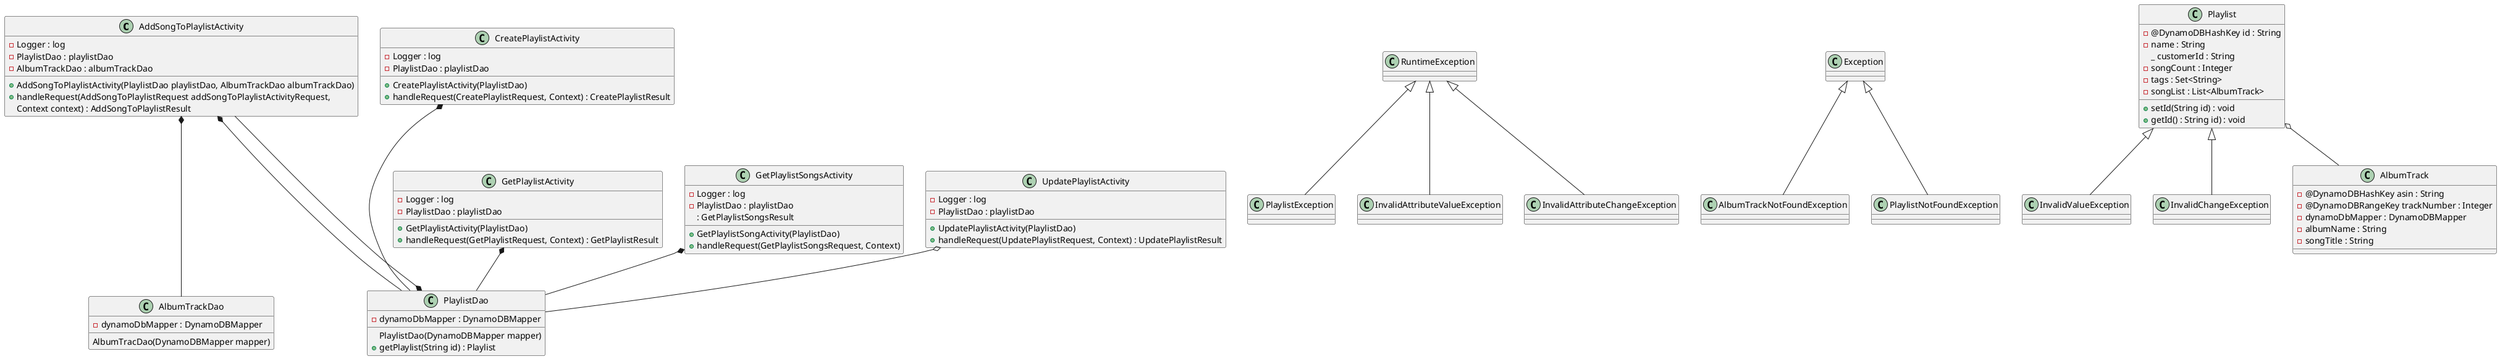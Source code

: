 PARTICIPANTS: use this file for creating the class diagram in mastery task 01
@startuml

class AddSongToPlaylistActivity {
- Logger : log
- PlaylistDao : playlistDao
- AlbumTrackDao : albumTrackDao
+ AddSongToPlaylistActivity(PlaylistDao playlistDao, AlbumTrackDao albumTrackDao)
+ handleRequest(AddSongToPlaylistRequest addSongToPlaylistActivityRequest,
Context context) : AddSongToPlaylistResult
}
class CreatePlaylistActivity {
- Logger : log
- PlaylistDao : playlistDao
+ CreatePlaylistActivity(PlaylistDao)
+ handleRequest(CreatePlaylistRequest, Context) : CreatePlaylistResult
}
class GetPlaylistActivity {
- Logger : log
- PlaylistDao : playlistDao
+ GetPlaylistActivity(PlaylistDao)
+ handleRequest(GetPlaylistRequest, Context) : GetPlaylistResult
}
class GetPlaylistSongsActivity {
- Logger : log
- PlaylistDao : playlistDao
+ GetPlaylistSongActivity(PlaylistDao)
+ handleRequest(GetPlaylistSongsRequest, Context)
 : GetPlaylistSongsResult
}
class UpdatePlaylistActivity {
- Logger : log
- PlaylistDao : playlistDao
+ UpdatePlaylistActivity(PlaylistDao)
+ handleRequest(UpdatePlaylistRequest, Context) : UpdatePlaylistResult
}

class AlbumTrackDao {
- dynamoDbMapper : DynamoDBMapper
AlbumTracDao(DynamoDBMapper mapper)
}
class PlaylistDao {
- dynamoDbMapper : DynamoDBMapper
PlaylistDao(DynamoDBMapper mapper)
+ getPlaylist(String id) : Playlist
}


class PlaylistException extends RuntimeException {
}
class AlbumTrackNotFoundException extends Exception{
}
class InvalidAttributeValueException extends RuntimeException {
}
class InvalidAttributeChangeException extends RuntimeException {
}
class PlaylistNotFoundException extends Exception {
}
class InvalidValueException extends Playlist {
}
class InvalidChangeException extends Playlist {
}

class Playlist {
- @DynamoDBHashKey id : String
- name : String
_ customerId : String
- songCount : Integer
- tags : Set<String>
- songList : List<AlbumTrack>
+ setId(String id) : void
+ getId() : String id) : void
}
class AlbumTrack {
- @DynamoDBHashKey asin : String
- @DynamoDBRangeKey trackNumber : Integer
- dynamoDbMapper : DynamoDBMapper
- albumName : String
- songTitle : String
}

Playlist o-- AlbumTrack
AddSongToPlaylistActivity *--- AlbumTrackDao
AddSongToPlaylistActivity *--- PlaylistDao
AddSongToPlaylistActivity ---* PlaylistDao
GetPlaylistActivity *-- PlaylistDao
GetPlaylistSongsActivity *-- PlaylistDao
UpdatePlaylistActivity o-- PlaylistDao
CreatePlaylistActivity *---  PlaylistDao


@enduml
